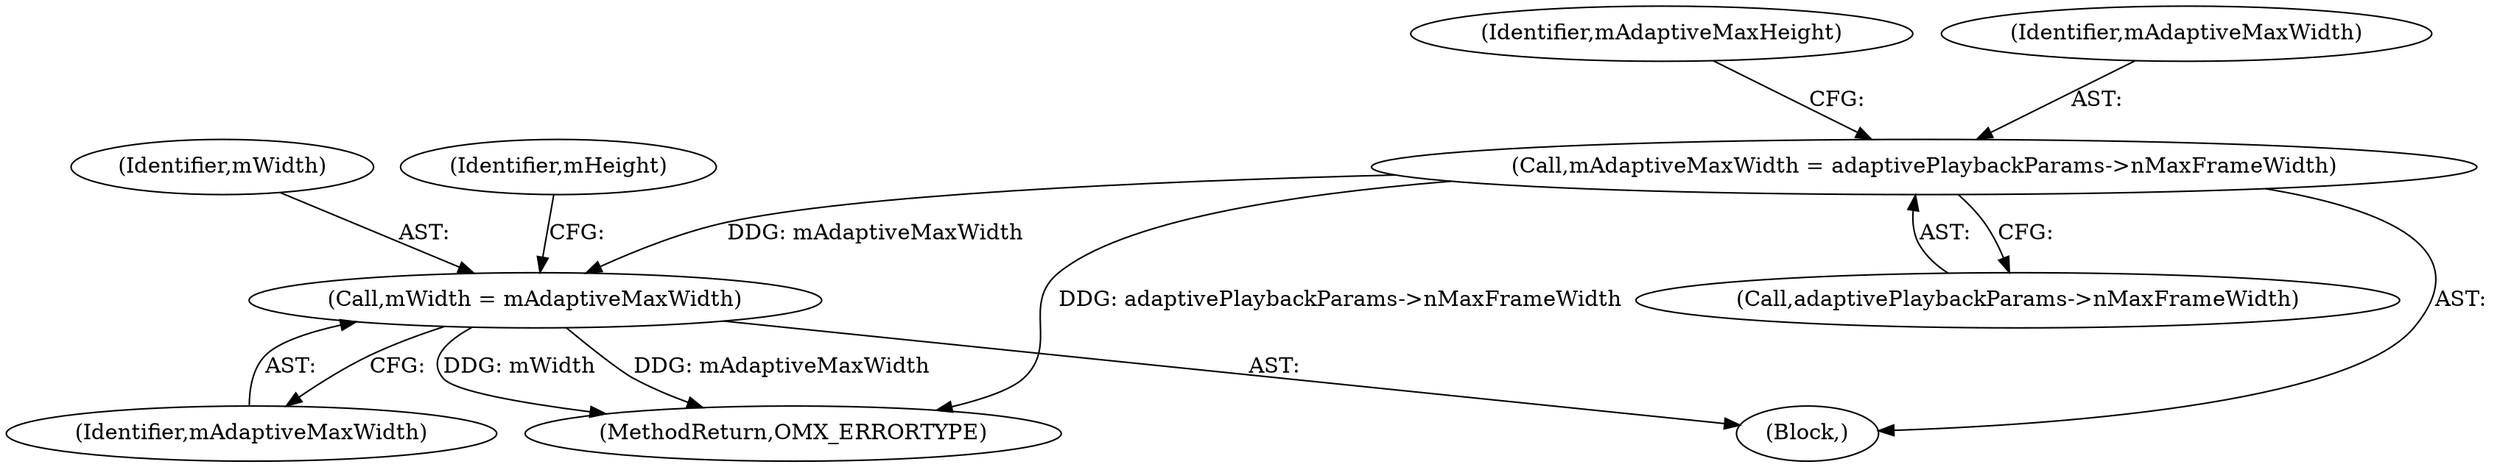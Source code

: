 digraph "0_Android_295c883fe3105b19bcd0f9e07d54c6b589fc5bff_40@pointer" {
"1000243" [label="(Call,mAdaptiveMaxWidth = adaptivePlaybackParams->nMaxFrameWidth)"];
"1000253" [label="(Call,mWidth = mAdaptiveMaxWidth)"];
"1000249" [label="(Identifier,mAdaptiveMaxHeight)"];
"1000242" [label="(Block,)"];
"1000257" [label="(Identifier,mHeight)"];
"1000253" [label="(Call,mWidth = mAdaptiveMaxWidth)"];
"1000243" [label="(Call,mAdaptiveMaxWidth = adaptivePlaybackParams->nMaxFrameWidth)"];
"1000254" [label="(Identifier,mWidth)"];
"1000245" [label="(Call,adaptivePlaybackParams->nMaxFrameWidth)"];
"1000244" [label="(Identifier,mAdaptiveMaxWidth)"];
"1000255" [label="(Identifier,mAdaptiveMaxWidth)"];
"1000403" [label="(MethodReturn,OMX_ERRORTYPE)"];
"1000243" -> "1000242"  [label="AST: "];
"1000243" -> "1000245"  [label="CFG: "];
"1000244" -> "1000243"  [label="AST: "];
"1000245" -> "1000243"  [label="AST: "];
"1000249" -> "1000243"  [label="CFG: "];
"1000243" -> "1000403"  [label="DDG: adaptivePlaybackParams->nMaxFrameWidth"];
"1000243" -> "1000253"  [label="DDG: mAdaptiveMaxWidth"];
"1000253" -> "1000242"  [label="AST: "];
"1000253" -> "1000255"  [label="CFG: "];
"1000254" -> "1000253"  [label="AST: "];
"1000255" -> "1000253"  [label="AST: "];
"1000257" -> "1000253"  [label="CFG: "];
"1000253" -> "1000403"  [label="DDG: mAdaptiveMaxWidth"];
"1000253" -> "1000403"  [label="DDG: mWidth"];
}
